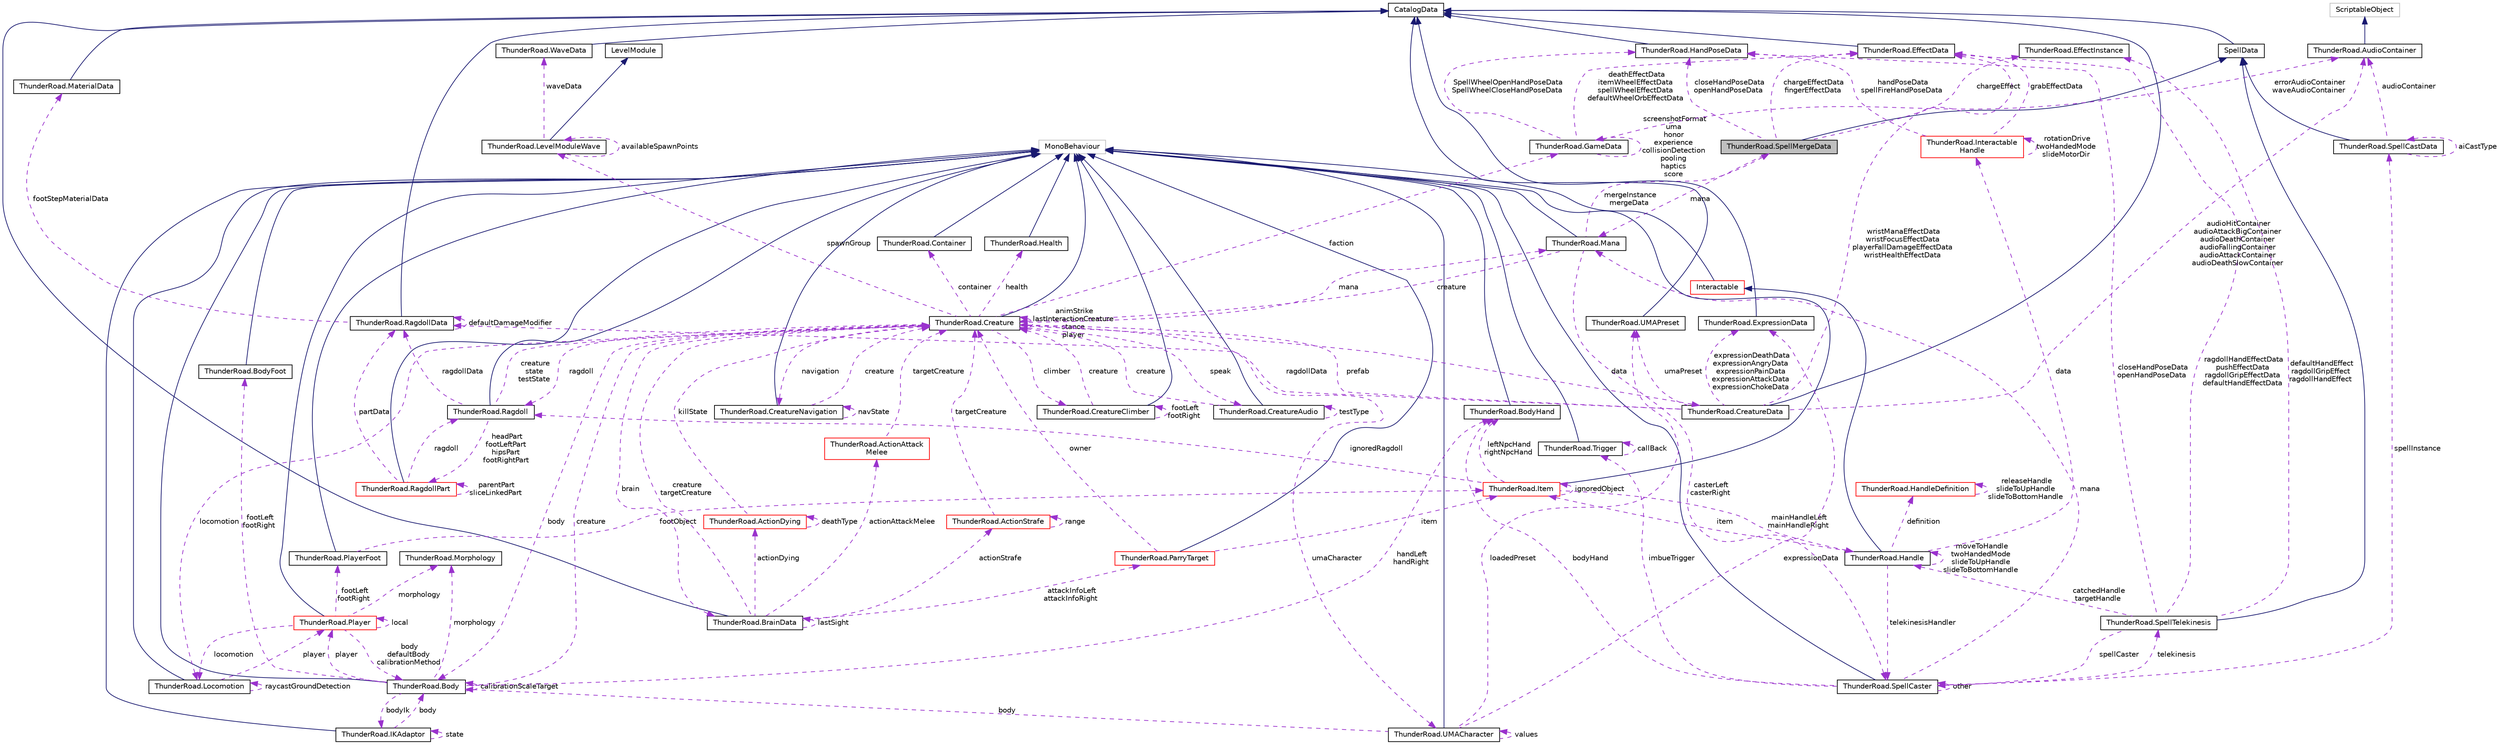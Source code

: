 digraph "ThunderRoad.SpellMergeData"
{
 // LATEX_PDF_SIZE
  edge [fontname="Helvetica",fontsize="10",labelfontname="Helvetica",labelfontsize="10"];
  node [fontname="Helvetica",fontsize="10",shape=record];
  Node1 [label="ThunderRoad.SpellMergeData",height=0.2,width=0.4,color="black", fillcolor="grey75", style="filled", fontcolor="black",tooltip="Class SpellMergeData. Implements the ThunderRoad.SpellData"];
  Node2 -> Node1 [dir="back",color="midnightblue",fontsize="10",style="solid",fontname="Helvetica"];
  Node2 [label="SpellData",height=0.2,width=0.4,color="black", fillcolor="white", style="filled",URL="$class_thunder_road_1_1_spell_data.html",tooltip="Class SpellData. Implements the ThunderRoad.CatalogData"];
  Node3 -> Node2 [dir="back",color="midnightblue",fontsize="10",style="solid",fontname="Helvetica"];
  Node3 [label="CatalogData",height=0.2,width=0.4,color="black", fillcolor="white", style="filled",URL="$class_thunder_road_1_1_catalog_data.html",tooltip="Class CatalogData."];
  Node4 -> Node1 [dir="back",color="darkorchid3",fontsize="10",style="dashed",label=" chargeEffectData\nfingerEffectData" ,fontname="Helvetica"];
  Node4 [label="ThunderRoad.EffectData",height=0.2,width=0.4,color="black", fillcolor="white", style="filled",URL="$class_thunder_road_1_1_effect_data.html",tooltip="Class EffectData. Implements the ThunderRoad.CatalogData"];
  Node3 -> Node4 [dir="back",color="midnightblue",fontsize="10",style="solid",fontname="Helvetica"];
  Node5 -> Node1 [dir="back",color="darkorchid3",fontsize="10",style="dashed",label=" closeHandPoseData\nopenHandPoseData" ,fontname="Helvetica"];
  Node5 [label="ThunderRoad.HandPoseData",height=0.2,width=0.4,color="black", fillcolor="white", style="filled",URL="$class_thunder_road_1_1_hand_pose_data.html",tooltip="Class HandPoseData. Implements the ThunderRoad.CatalogData"];
  Node3 -> Node5 [dir="back",color="midnightblue",fontsize="10",style="solid",fontname="Helvetica"];
  Node6 -> Node1 [dir="back",color="darkorchid3",fontsize="10",style="dashed",label=" mana" ,fontname="Helvetica"];
  Node6 [label="ThunderRoad.Mana",height=0.2,width=0.4,color="black", fillcolor="white", style="filled",URL="$class_thunder_road_1_1_mana.html",tooltip="Class Mana. Implements the UnityEngine.MonoBehaviour"];
  Node7 -> Node6 [dir="back",color="midnightblue",fontsize="10",style="solid",fontname="Helvetica"];
  Node7 [label="MonoBehaviour",height=0.2,width=0.4,color="grey75", fillcolor="white", style="filled",tooltip=" "];
  Node1 -> Node6 [dir="back",color="darkorchid3",fontsize="10",style="dashed",label=" mergeInstance\nmergeData" ,fontname="Helvetica"];
  Node8 -> Node6 [dir="back",color="darkorchid3",fontsize="10",style="dashed",label=" casterLeft\ncasterRight" ,fontname="Helvetica"];
  Node8 [label="ThunderRoad.SpellCaster",height=0.2,width=0.4,color="black", fillcolor="white", style="filled",URL="$class_thunder_road_1_1_spell_caster.html",tooltip="Class SpellCaster. Implements the UnityEngine.MonoBehaviour"];
  Node7 -> Node8 [dir="back",color="midnightblue",fontsize="10",style="solid",fontname="Helvetica"];
  Node9 -> Node8 [dir="back",color="darkorchid3",fontsize="10",style="dashed",label=" telekinesis" ,fontname="Helvetica"];
  Node9 [label="ThunderRoad.SpellTelekinesis",height=0.2,width=0.4,color="black", fillcolor="white", style="filled",URL="$class_thunder_road_1_1_spell_telekinesis.html",tooltip="Class SpellTelekinesis. Implements the ThunderRoad.SpellData"];
  Node2 -> Node9 [dir="back",color="midnightblue",fontsize="10",style="solid",fontname="Helvetica"];
  Node4 -> Node9 [dir="back",color="darkorchid3",fontsize="10",style="dashed",label=" ragdollHandEffectData\npushEffectData\nragdollGripEffectData\ndefaultHandEffectData" ,fontname="Helvetica"];
  Node5 -> Node9 [dir="back",color="darkorchid3",fontsize="10",style="dashed",label=" closeHandPoseData\nopenHandPoseData" ,fontname="Helvetica"];
  Node8 -> Node9 [dir="back",color="darkorchid3",fontsize="10",style="dashed",label=" spellCaster" ,fontname="Helvetica"];
  Node10 -> Node9 [dir="back",color="darkorchid3",fontsize="10",style="dashed",label=" catchedHandle\ntargetHandle" ,fontname="Helvetica"];
  Node10 [label="ThunderRoad.Handle",height=0.2,width=0.4,color="black", fillcolor="white", style="filled",URL="$class_thunder_road_1_1_handle.html",tooltip="Class Handle. Implements the ThunderRoad.Interactable"];
  Node11 -> Node10 [dir="back",color="midnightblue",fontsize="10",style="solid",fontname="Helvetica"];
  Node11 [label="Interactable",height=0.2,width=0.4,color="red", fillcolor="white", style="filled",URL="$class_thunder_road_1_1_interactable.html",tooltip="Class Interactable. Implements the UnityEngine.MonoBehaviour"];
  Node7 -> Node11 [dir="back",color="midnightblue",fontsize="10",style="solid",fontname="Helvetica"];
  Node17 -> Node10 [dir="back",color="darkorchid3",fontsize="10",style="dashed",label=" definition" ,fontname="Helvetica"];
  Node17 [label="ThunderRoad.HandleDefinition",height=0.2,width=0.4,color="red", fillcolor="white", style="filled",URL="$class_thunder_road_1_1_handle_definition.html",tooltip="Class HandleDefinition. Implements the ThunderRoad.InteractableDefinition"];
  Node17 -> Node17 [dir="back",color="darkorchid3",fontsize="10",style="dashed",label=" releaseHandle\nslideToUpHandle\nslideToBottomHandle" ,fontname="Helvetica"];
  Node20 -> Node10 [dir="back",color="darkorchid3",fontsize="10",style="dashed",label=" data" ,fontname="Helvetica"];
  Node20 [label="ThunderRoad.Interactable\lHandle",height=0.2,width=0.4,color="red", fillcolor="white", style="filled",URL="$class_thunder_road_1_1_interactable_handle.html",tooltip="Class InteractableHandle. Implements the ThunderRoad.InteractableData"];
  Node4 -> Node20 [dir="back",color="darkorchid3",fontsize="10",style="dashed",label=" grabEffectData" ,fontname="Helvetica"];
  Node20 -> Node20 [dir="back",color="darkorchid3",fontsize="10",style="dashed",label=" rotationDrive\ntwoHandedMode\nslideMotorDir" ,fontname="Helvetica"];
  Node5 -> Node20 [dir="back",color="darkorchid3",fontsize="10",style="dashed",label=" handPoseData\nspellFireHandPoseData" ,fontname="Helvetica"];
  Node8 -> Node10 [dir="back",color="darkorchid3",fontsize="10",style="dashed",label=" telekinesisHandler" ,fontname="Helvetica"];
  Node10 -> Node10 [dir="back",color="darkorchid3",fontsize="10",style="dashed",label=" moveToHandle\ntwoHandedMode\nslideToUpHandle\nslideToBottomHandle" ,fontname="Helvetica"];
  Node22 -> Node10 [dir="back",color="darkorchid3",fontsize="10",style="dashed",label=" item" ,fontname="Helvetica"];
  Node22 [label="ThunderRoad.Item",height=0.2,width=0.4,color="red", fillcolor="white", style="filled",URL="$class_thunder_road_1_1_item.html",tooltip="Class Item. Implements the UnityEngine.MonoBehaviour"];
  Node7 -> Node22 [dir="back",color="midnightblue",fontsize="10",style="solid",fontname="Helvetica"];
  Node28 -> Node22 [dir="back",color="darkorchid3",fontsize="10",style="dashed",label=" ignoredRagdoll" ,fontname="Helvetica"];
  Node28 [label="ThunderRoad.Ragdoll",height=0.2,width=0.4,color="black", fillcolor="white", style="filled",URL="$class_thunder_road_1_1_ragdoll.html",tooltip="Class Ragdoll. Implements the UnityEngine.MonoBehaviour"];
  Node7 -> Node28 [dir="back",color="midnightblue",fontsize="10",style="solid",fontname="Helvetica"];
  Node29 -> Node28 [dir="back",color="darkorchid3",fontsize="10",style="dashed",label=" ragdollData" ,fontname="Helvetica"];
  Node29 [label="ThunderRoad.RagdollData",height=0.2,width=0.4,color="black", fillcolor="white", style="filled",URL="$class_thunder_road_1_1_ragdoll_data.html",tooltip="Class RagdollData. Implements the ThunderRoad.CatalogData"];
  Node3 -> Node29 [dir="back",color="midnightblue",fontsize="10",style="solid",fontname="Helvetica"];
  Node30 -> Node29 [dir="back",color="darkorchid3",fontsize="10",style="dashed",label=" footStepMaterialData" ,fontname="Helvetica"];
  Node30 [label="ThunderRoad.MaterialData",height=0.2,width=0.4,color="black", fillcolor="white", style="filled",URL="$class_thunder_road_1_1_material_data.html",tooltip="Class MaterialData. Implements the ThunderRoad.CatalogData"];
  Node3 -> Node30 [dir="back",color="midnightblue",fontsize="10",style="solid",fontname="Helvetica"];
  Node29 -> Node29 [dir="back",color="darkorchid3",fontsize="10",style="dashed",label=" defaultDamageModifier" ,fontname="Helvetica"];
  Node31 -> Node28 [dir="back",color="darkorchid3",fontsize="10",style="dashed",label=" headPart\nfootLeftPart\nhipsPart\nfootRightPart" ,fontname="Helvetica"];
  Node31 [label="ThunderRoad.RagdollPart",height=0.2,width=0.4,color="red", fillcolor="white", style="filled",URL="$class_thunder_road_1_1_ragdoll_part.html",tooltip="Class RagdollPart. Implements the UnityEngine.MonoBehaviour"];
  Node7 -> Node31 [dir="back",color="midnightblue",fontsize="10",style="solid",fontname="Helvetica"];
  Node29 -> Node31 [dir="back",color="darkorchid3",fontsize="10",style="dashed",label=" partData" ,fontname="Helvetica"];
  Node31 -> Node31 [dir="back",color="darkorchid3",fontsize="10",style="dashed",label=" parentPart\nsliceLinkedPart" ,fontname="Helvetica"];
  Node28 -> Node31 [dir="back",color="darkorchid3",fontsize="10",style="dashed",label=" ragdoll" ,fontname="Helvetica"];
  Node49 -> Node28 [dir="back",color="darkorchid3",fontsize="10",style="dashed",label=" creature\nstate\ntestState" ,fontname="Helvetica"];
  Node49 [label="ThunderRoad.Creature",height=0.2,width=0.4,color="black", fillcolor="white", style="filled",URL="$class_thunder_road_1_1_creature.html",tooltip="Class Creature. Implements the UnityEngine.MonoBehaviour"];
  Node7 -> Node49 [dir="back",color="midnightblue",fontsize="10",style="solid",fontname="Helvetica"];
  Node50 -> Node49 [dir="back",color="darkorchid3",fontsize="10",style="dashed",label=" climber" ,fontname="Helvetica"];
  Node50 [label="ThunderRoad.CreatureClimber",height=0.2,width=0.4,color="black", fillcolor="white", style="filled",URL="$class_thunder_road_1_1_creature_climber.html",tooltip="Class CreatureClimber. Implements the UnityEngine.MonoBehaviour"];
  Node7 -> Node50 [dir="back",color="midnightblue",fontsize="10",style="solid",fontname="Helvetica"];
  Node50 -> Node50 [dir="back",color="darkorchid3",fontsize="10",style="dashed",label=" footLeft\nfootRight" ,fontname="Helvetica"];
  Node49 -> Node50 [dir="back",color="darkorchid3",fontsize="10",style="dashed",label=" creature" ,fontname="Helvetica"];
  Node51 -> Node49 [dir="back",color="darkorchid3",fontsize="10",style="dashed",label=" health" ,fontname="Helvetica"];
  Node51 [label="ThunderRoad.Health",height=0.2,width=0.4,color="black", fillcolor="white", style="filled",URL="$class_thunder_road_1_1_health.html",tooltip="Class Health. Implements the UnityEngine.MonoBehaviour"];
  Node7 -> Node51 [dir="back",color="midnightblue",fontsize="10",style="solid",fontname="Helvetica"];
  Node52 -> Node49 [dir="back",color="darkorchid3",fontsize="10",style="dashed",label=" faction" ,fontname="Helvetica"];
  Node52 [label="ThunderRoad.GameData",height=0.2,width=0.4,color="black", fillcolor="white", style="filled",URL="$class_thunder_road_1_1_game_data.html",tooltip="Class GameData."];
  Node52 -> Node52 [dir="back",color="darkorchid3",fontsize="10",style="dashed",label=" screenshotFormat\numa\nhonor\nexperience\ncollisionDetection\npooling\nhaptics\nscore" ,fontname="Helvetica"];
  Node4 -> Node52 [dir="back",color="darkorchid3",fontsize="10",style="dashed",label=" deathEffectData\nitemWheelEffectData\nspellWheelEffectData\ndefaultWheelOrbEffectData" ,fontname="Helvetica"];
  Node5 -> Node52 [dir="back",color="darkorchid3",fontsize="10",style="dashed",label=" SpellWheelOpenHandPoseData\nSpellWheelCloseHandPoseData" ,fontname="Helvetica"];
  Node40 -> Node52 [dir="back",color="darkorchid3",fontsize="10",style="dashed",label=" errorAudioContainer\nwaveAudioContainer" ,fontname="Helvetica"];
  Node40 [label="ThunderRoad.AudioContainer",height=0.2,width=0.4,color="black", fillcolor="white", style="filled",URL="$class_thunder_road_1_1_audio_container.html",tooltip="Class AudioContainer. Implements the UnityEngine.ScriptableObject"];
  Node41 -> Node40 [dir="back",color="midnightblue",fontsize="10",style="solid",fontname="Helvetica"];
  Node41 [label="ScriptableObject",height=0.2,width=0.4,color="grey75", fillcolor="white", style="filled",tooltip=" "];
  Node53 -> Node49 [dir="back",color="darkorchid3",fontsize="10",style="dashed",label=" spawnGroup" ,fontname="Helvetica"];
  Node53 [label="ThunderRoad.LevelModuleWave",height=0.2,width=0.4,color="black", fillcolor="white", style="filled",URL="$class_thunder_road_1_1_level_module_wave.html",tooltip="Class LevelModuleWave. Implements the ThunderRoad.LevelModule"];
  Node54 -> Node53 [dir="back",color="midnightblue",fontsize="10",style="solid",fontname="Helvetica"];
  Node54 [label="LevelModule",height=0.2,width=0.4,color="black", fillcolor="white", style="filled",URL="$class_thunder_road_1_1_level_module.html",tooltip="Class LevelModule."];
  Node53 -> Node53 [dir="back",color="darkorchid3",fontsize="10",style="dashed",label=" availableSpawnPoints" ,fontname="Helvetica"];
  Node55 -> Node53 [dir="back",color="darkorchid3",fontsize="10",style="dashed",label=" waveData" ,fontname="Helvetica"];
  Node55 [label="ThunderRoad.WaveData",height=0.2,width=0.4,color="black", fillcolor="white", style="filled",URL="$class_thunder_road_1_1_wave_data.html",tooltip="Class WaveData. Implements the ThunderRoad.CatalogData"];
  Node3 -> Node55 [dir="back",color="midnightblue",fontsize="10",style="solid",fontname="Helvetica"];
  Node56 -> Node49 [dir="back",color="darkorchid3",fontsize="10",style="dashed",label=" data" ,fontname="Helvetica"];
  Node56 [label="ThunderRoad.CreatureData",height=0.2,width=0.4,color="black", fillcolor="white", style="filled",URL="$class_thunder_road_1_1_creature_data.html",tooltip="Class CreatureData. Implements the ThunderRoad.CatalogData"];
  Node3 -> Node56 [dir="back",color="midnightblue",fontsize="10",style="solid",fontname="Helvetica"];
  Node29 -> Node56 [dir="back",color="darkorchid3",fontsize="10",style="dashed",label=" ragdollData" ,fontname="Helvetica"];
  Node4 -> Node56 [dir="back",color="darkorchid3",fontsize="10",style="dashed",label=" wristManaEffectData\nwristFocusEffectData\nplayerFallDamageEffectData\nwristHealthEffectData" ,fontname="Helvetica"];
  Node57 -> Node56 [dir="back",color="darkorchid3",fontsize="10",style="dashed",label=" umaPreset" ,fontname="Helvetica"];
  Node57 [label="ThunderRoad.UMAPreset",height=0.2,width=0.4,color="black", fillcolor="white", style="filled",URL="$class_thunder_road_1_1_u_m_a_preset.html",tooltip="Class UMAPreset. Implements the ThunderRoad.CatalogData"];
  Node3 -> Node57 [dir="back",color="midnightblue",fontsize="10",style="solid",fontname="Helvetica"];
  Node40 -> Node56 [dir="back",color="darkorchid3",fontsize="10",style="dashed",label=" audioHitContainer\naudioAttackBigContainer\naudioDeathContainer\naudioFallingContainer\naudioAttackContainer\naudioDeathSlowContainer" ,fontname="Helvetica"];
  Node58 -> Node56 [dir="back",color="darkorchid3",fontsize="10",style="dashed",label=" expressionDeathData\nexpressionAngryData\nexpressionPainData\nexpressionAttackData\nexpressionChokeData" ,fontname="Helvetica"];
  Node58 [label="ThunderRoad.ExpressionData",height=0.2,width=0.4,color="black", fillcolor="white", style="filled",URL="$class_thunder_road_1_1_expression_data.html",tooltip="Class ExpressionData. Implements the ThunderRoad.CatalogData"];
  Node3 -> Node58 [dir="back",color="midnightblue",fontsize="10",style="solid",fontname="Helvetica"];
  Node49 -> Node56 [dir="back",color="darkorchid3",fontsize="10",style="dashed",label=" prefab" ,fontname="Helvetica"];
  Node59 -> Node49 [dir="back",color="darkorchid3",fontsize="10",style="dashed",label=" locomotion" ,fontname="Helvetica"];
  Node59 [label="ThunderRoad.Locomotion",height=0.2,width=0.4,color="black", fillcolor="white", style="filled",URL="$class_thunder_road_1_1_locomotion.html",tooltip="Class Locomotion. Implements the UnityEngine.MonoBehaviour"];
  Node7 -> Node59 [dir="back",color="midnightblue",fontsize="10",style="solid",fontname="Helvetica"];
  Node60 -> Node59 [dir="back",color="darkorchid3",fontsize="10",style="dashed",label=" player" ,fontname="Helvetica"];
  Node60 [label="ThunderRoad.Player",height=0.2,width=0.4,color="red", fillcolor="white", style="filled",URL="$class_thunder_road_1_1_player.html",tooltip="Class Player. Implements the UnityEngine.MonoBehaviour"];
  Node7 -> Node60 [dir="back",color="midnightblue",fontsize="10",style="solid",fontname="Helvetica"];
  Node61 -> Node60 [dir="back",color="darkorchid3",fontsize="10",style="dashed",label=" footLeft\nfootRight" ,fontname="Helvetica"];
  Node61 [label="ThunderRoad.PlayerFoot",height=0.2,width=0.4,color="black", fillcolor="white", style="filled",URL="$class_thunder_road_1_1_player_foot.html",tooltip="Class PlayerFoot. Implements the UnityEngine.MonoBehaviour"];
  Node7 -> Node61 [dir="back",color="midnightblue",fontsize="10",style="solid",fontname="Helvetica"];
  Node22 -> Node61 [dir="back",color="darkorchid3",fontsize="10",style="dashed",label=" footObject" ,fontname="Helvetica"];
  Node60 -> Node60 [dir="back",color="darkorchid3",fontsize="10",style="dashed",label=" local" ,fontname="Helvetica"];
  Node62 -> Node60 [dir="back",color="darkorchid3",fontsize="10",style="dashed",label=" morphology" ,fontname="Helvetica"];
  Node62 [label="ThunderRoad.Morphology",height=0.2,width=0.4,color="black", fillcolor="white", style="filled",URL="$class_thunder_road_1_1_morphology.html",tooltip="Class Morphology."];
  Node59 -> Node60 [dir="back",color="darkorchid3",fontsize="10",style="dashed",label=" locomotion" ,fontname="Helvetica"];
  Node64 -> Node60 [dir="back",color="darkorchid3",fontsize="10",style="dashed",label=" body\ndefaultBody\ncalibrationMethod" ,fontname="Helvetica"];
  Node64 [label="ThunderRoad.Body",height=0.2,width=0.4,color="black", fillcolor="white", style="filled",URL="$class_thunder_road_1_1_body.html",tooltip="Class Body. Implements the UnityEngine.MonoBehaviour"];
  Node7 -> Node64 [dir="back",color="midnightblue",fontsize="10",style="solid",fontname="Helvetica"];
  Node60 -> Node64 [dir="back",color="darkorchid3",fontsize="10",style="dashed",label=" player" ,fontname="Helvetica"];
  Node62 -> Node64 [dir="back",color="darkorchid3",fontsize="10",style="dashed",label=" morphology" ,fontname="Helvetica"];
  Node65 -> Node64 [dir="back",color="darkorchid3",fontsize="10",style="dashed",label=" bodyIk" ,fontname="Helvetica"];
  Node65 [label="ThunderRoad.IKAdaptor",height=0.2,width=0.4,color="black", fillcolor="white", style="filled",URL="$class_thunder_road_1_1_i_k_adaptor.html",tooltip="Class IKAdaptor. Implements the UnityEngine.MonoBehaviour"];
  Node7 -> Node65 [dir="back",color="midnightblue",fontsize="10",style="solid",fontname="Helvetica"];
  Node65 -> Node65 [dir="back",color="darkorchid3",fontsize="10",style="dashed",label=" state" ,fontname="Helvetica"];
  Node64 -> Node65 [dir="back",color="darkorchid3",fontsize="10",style="dashed",label=" body" ,fontname="Helvetica"];
  Node64 -> Node64 [dir="back",color="darkorchid3",fontsize="10",style="dashed",label=" calibrationScaleTarget" ,fontname="Helvetica"];
  Node49 -> Node64 [dir="back",color="darkorchid3",fontsize="10",style="dashed",label=" creature" ,fontname="Helvetica"];
  Node25 -> Node64 [dir="back",color="darkorchid3",fontsize="10",style="dashed",label=" handLeft\nhandRight" ,fontname="Helvetica"];
  Node25 [label="ThunderRoad.BodyHand",height=0.2,width=0.4,color="black", fillcolor="white", style="filled",URL="$class_thunder_road_1_1_body_hand.html",tooltip="Class BodyHand. Implements the UnityEngine.MonoBehaviour"];
  Node7 -> Node25 [dir="back",color="midnightblue",fontsize="10",style="solid",fontname="Helvetica"];
  Node66 -> Node64 [dir="back",color="darkorchid3",fontsize="10",style="dashed",label=" footLeft\nfootRight" ,fontname="Helvetica"];
  Node66 [label="ThunderRoad.BodyFoot",height=0.2,width=0.4,color="black", fillcolor="white", style="filled",URL="$class_thunder_road_1_1_body_foot.html",tooltip="Class BodyFoot. Implements the UnityEngine.MonoBehaviour"];
  Node7 -> Node66 [dir="back",color="midnightblue",fontsize="10",style="solid",fontname="Helvetica"];
  Node59 -> Node59 [dir="back",color="darkorchid3",fontsize="10",style="dashed",label=" raycastGroundDetection" ,fontname="Helvetica"];
  Node28 -> Node49 [dir="back",color="darkorchid3",fontsize="10",style="dashed",label=" ragdoll" ,fontname="Helvetica"];
  Node64 -> Node49 [dir="back",color="darkorchid3",fontsize="10",style="dashed",label=" body" ,fontname="Helvetica"];
  Node75 -> Node49 [dir="back",color="darkorchid3",fontsize="10",style="dashed",label=" speak" ,fontname="Helvetica"];
  Node75 [label="ThunderRoad.CreatureAudio",height=0.2,width=0.4,color="black", fillcolor="white", style="filled",URL="$class_thunder_road_1_1_creature_audio.html",tooltip="Class CreatureAudio. Implements the UnityEngine.MonoBehaviour"];
  Node7 -> Node75 [dir="back",color="midnightblue",fontsize="10",style="solid",fontname="Helvetica"];
  Node75 -> Node75 [dir="back",color="darkorchid3",fontsize="10",style="dashed",label=" testType" ,fontname="Helvetica"];
  Node49 -> Node75 [dir="back",color="darkorchid3",fontsize="10",style="dashed",label=" creature" ,fontname="Helvetica"];
  Node49 -> Node49 [dir="back",color="darkorchid3",fontsize="10",style="dashed",label=" animStrike\nlastInteractionCreature\nstance\nplayer" ,fontname="Helvetica"];
  Node6 -> Node49 [dir="back",color="darkorchid3",fontsize="10",style="dashed",label=" mana" ,fontname="Helvetica"];
  Node76 -> Node49 [dir="back",color="darkorchid3",fontsize="10",style="dashed",label=" umaCharacter" ,fontname="Helvetica"];
  Node76 [label="ThunderRoad.UMACharacter",height=0.2,width=0.4,color="black", fillcolor="white", style="filled",URL="$class_thunder_road_1_1_u_m_a_character.html",tooltip="Class UMACharacter. Implements the UnityEngine.MonoBehaviour"];
  Node7 -> Node76 [dir="back",color="midnightblue",fontsize="10",style="solid",fontname="Helvetica"];
  Node57 -> Node76 [dir="back",color="darkorchid3",fontsize="10",style="dashed",label=" loadedPreset" ,fontname="Helvetica"];
  Node64 -> Node76 [dir="back",color="darkorchid3",fontsize="10",style="dashed",label=" body" ,fontname="Helvetica"];
  Node58 -> Node76 [dir="back",color="darkorchid3",fontsize="10",style="dashed",label=" expressionData" ,fontname="Helvetica"];
  Node76 -> Node76 [dir="back",color="darkorchid3",fontsize="10",style="dashed",label=" values" ,fontname="Helvetica"];
  Node77 -> Node49 [dir="back",color="darkorchid3",fontsize="10",style="dashed",label=" container" ,fontname="Helvetica"];
  Node77 [label="ThunderRoad.Container",height=0.2,width=0.4,color="black", fillcolor="white", style="filled",URL="$class_thunder_road_1_1_container.html",tooltip="Class Container. Implements the UnityEngine.MonoBehaviour"];
  Node7 -> Node77 [dir="back",color="midnightblue",fontsize="10",style="solid",fontname="Helvetica"];
  Node78 -> Node49 [dir="back",color="darkorchid3",fontsize="10",style="dashed",label=" brain" ,fontname="Helvetica"];
  Node78 [label="ThunderRoad.BrainData",height=0.2,width=0.4,color="black", fillcolor="white", style="filled",URL="$class_thunder_road_1_1_brain_data.html",tooltip="Class BrainData. Implements the ThunderRoad.CatalogData"];
  Node3 -> Node78 [dir="back",color="midnightblue",fontsize="10",style="solid",fontname="Helvetica"];
  Node79 -> Node78 [dir="back",color="darkorchid3",fontsize="10",style="dashed",label=" actionDying" ,fontname="Helvetica"];
  Node79 [label="ThunderRoad.ActionDying",height=0.2,width=0.4,color="red", fillcolor="white", style="filled",URL="$class_thunder_road_1_1_action_dying.html",tooltip="Class ActionDying. Implements the ThunderRoad.Action"];
  Node79 -> Node79 [dir="back",color="darkorchid3",fontsize="10",style="dashed",label=" deathType" ,fontname="Helvetica"];
  Node49 -> Node79 [dir="back",color="darkorchid3",fontsize="10",style="dashed",label=" killState" ,fontname="Helvetica"];
  Node82 -> Node78 [dir="back",color="darkorchid3",fontsize="10",style="dashed",label=" attackInfoLeft\nattackInfoRight" ,fontname="Helvetica"];
  Node82 [label="ThunderRoad.ParryTarget",height=0.2,width=0.4,color="red", fillcolor="white", style="filled",URL="$class_thunder_road_1_1_parry_target.html",tooltip="Class ParryTarget. Implements the UnityEngine.MonoBehaviour"];
  Node7 -> Node82 [dir="back",color="midnightblue",fontsize="10",style="solid",fontname="Helvetica"];
  Node49 -> Node82 [dir="back",color="darkorchid3",fontsize="10",style="dashed",label=" owner" ,fontname="Helvetica"];
  Node22 -> Node82 [dir="back",color="darkorchid3",fontsize="10",style="dashed",label=" item" ,fontname="Helvetica"];
  Node84 -> Node78 [dir="back",color="darkorchid3",fontsize="10",style="dashed",label=" actionAttackMelee" ,fontname="Helvetica"];
  Node84 [label="ThunderRoad.ActionAttack\lMelee",height=0.2,width=0.4,color="red", fillcolor="white", style="filled",URL="$class_thunder_road_1_1_action_attack_melee.html",tooltip="Class ActionAttackMelee. Implements the ThunderRoad.Action"];
  Node49 -> Node84 [dir="back",color="darkorchid3",fontsize="10",style="dashed",label=" targetCreature" ,fontname="Helvetica"];
  Node49 -> Node78 [dir="back",color="darkorchid3",fontsize="10",style="dashed",label=" creature\ntargetCreature" ,fontname="Helvetica"];
  Node78 -> Node78 [dir="back",color="darkorchid3",fontsize="10",style="dashed",label=" lastSight" ,fontname="Helvetica"];
  Node85 -> Node78 [dir="back",color="darkorchid3",fontsize="10",style="dashed",label=" actionStrafe" ,fontname="Helvetica"];
  Node85 [label="ThunderRoad.ActionStrafe",height=0.2,width=0.4,color="red", fillcolor="white", style="filled",URL="$class_thunder_road_1_1_action_strafe.html",tooltip="Class ActionStrafe. Implements the ThunderRoad.Action"];
  Node49 -> Node85 [dir="back",color="darkorchid3",fontsize="10",style="dashed",label=" targetCreature" ,fontname="Helvetica"];
  Node85 -> Node85 [dir="back",color="darkorchid3",fontsize="10",style="dashed",label=" range" ,fontname="Helvetica"];
  Node86 -> Node49 [dir="back",color="darkorchid3",fontsize="10",style="dashed",label=" navigation" ,fontname="Helvetica"];
  Node86 [label="ThunderRoad.CreatureNavigation",height=0.2,width=0.4,color="black", fillcolor="white", style="filled",URL="$class_thunder_road_1_1_creature_navigation.html",tooltip="Class CreatureNavigation. Implements the UnityEngine.MonoBehaviour"];
  Node7 -> Node86 [dir="back",color="midnightblue",fontsize="10",style="solid",fontname="Helvetica"];
  Node49 -> Node86 [dir="back",color="darkorchid3",fontsize="10",style="dashed",label=" creature" ,fontname="Helvetica"];
  Node86 -> Node86 [dir="back",color="darkorchid3",fontsize="10",style="dashed",label=" navState" ,fontname="Helvetica"];
  Node10 -> Node22 [dir="back",color="darkorchid3",fontsize="10",style="dashed",label=" mainHandleLeft\nmainHandleRight" ,fontname="Helvetica"];
  Node22 -> Node22 [dir="back",color="darkorchid3",fontsize="10",style="dashed",label=" ignoredObject" ,fontname="Helvetica"];
  Node25 -> Node22 [dir="back",color="darkorchid3",fontsize="10",style="dashed",label=" leftNpcHand\nrightNpcHand" ,fontname="Helvetica"];
  Node34 -> Node9 [dir="back",color="darkorchid3",fontsize="10",style="dashed",label=" defaultHandEffect\nragdollGripEffect\nragdollHandEffect" ,fontname="Helvetica"];
  Node34 [label="ThunderRoad.EffectInstance",height=0.2,width=0.4,color="black", fillcolor="white", style="filled",URL="$class_thunder_road_1_1_effect_instance.html",tooltip="Class EffectInstance."];
  Node8 -> Node8 [dir="back",color="darkorchid3",fontsize="10",style="dashed",label=" other" ,fontname="Helvetica"];
  Node42 -> Node8 [dir="back",color="darkorchid3",fontsize="10",style="dashed",label=" spellInstance" ,fontname="Helvetica"];
  Node42 [label="ThunderRoad.SpellCastData",height=0.2,width=0.4,color="black", fillcolor="white", style="filled",URL="$class_thunder_road_1_1_spell_cast_data.html",tooltip="Class SpellCastData. Implements the ThunderRoad.SpellData"];
  Node2 -> Node42 [dir="back",color="midnightblue",fontsize="10",style="solid",fontname="Helvetica"];
  Node40 -> Node42 [dir="back",color="darkorchid3",fontsize="10",style="dashed",label=" audioContainer" ,fontname="Helvetica"];
  Node42 -> Node42 [dir="back",color="darkorchid3",fontsize="10",style="dashed",label=" aiCastType" ,fontname="Helvetica"];
  Node6 -> Node8 [dir="back",color="darkorchid3",fontsize="10",style="dashed",label=" mana" ,fontname="Helvetica"];
  Node92 -> Node8 [dir="back",color="darkorchid3",fontsize="10",style="dashed",label=" imbueTrigger" ,fontname="Helvetica"];
  Node92 [label="ThunderRoad.Trigger",height=0.2,width=0.4,color="black", fillcolor="white", style="filled",URL="$class_thunder_road_1_1_trigger.html",tooltip="Class Trigger. Implements the UnityEngine.MonoBehaviour"];
  Node7 -> Node92 [dir="back",color="midnightblue",fontsize="10",style="solid",fontname="Helvetica"];
  Node92 -> Node92 [dir="back",color="darkorchid3",fontsize="10",style="dashed",label=" callBack" ,fontname="Helvetica"];
  Node25 -> Node8 [dir="back",color="darkorchid3",fontsize="10",style="dashed",label=" bodyHand" ,fontname="Helvetica"];
  Node49 -> Node6 [dir="back",color="darkorchid3",fontsize="10",style="dashed",label=" creature" ,fontname="Helvetica"];
  Node34 -> Node1 [dir="back",color="darkorchid3",fontsize="10",style="dashed",label=" chargeEffect" ,fontname="Helvetica"];
}
